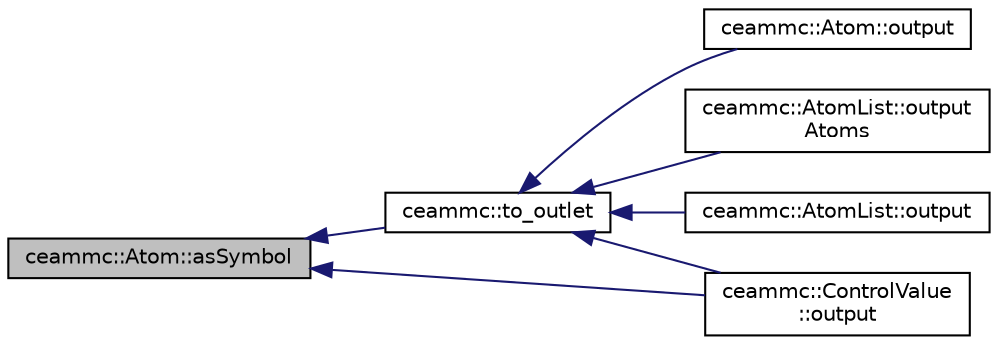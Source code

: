 digraph "ceammc::Atom::asSymbol"
{
  edge [fontname="Helvetica",fontsize="10",labelfontname="Helvetica",labelfontsize="10"];
  node [fontname="Helvetica",fontsize="10",shape=record];
  rankdir="LR";
  Node1 [label="ceammc::Atom::asSymbol",height=0.2,width=0.4,color="black", fillcolor="grey75", style="filled" fontcolor="black"];
  Node1 -> Node2 [dir="back",color="midnightblue",fontsize="10",style="solid",fontname="Helvetica"];
  Node2 [label="ceammc::to_outlet",height=0.2,width=0.4,color="black", fillcolor="white", style="filled",URL="$namespaceceammc.html#a6295c782bd42c995e7f09274529cbf14"];
  Node2 -> Node3 [dir="back",color="midnightblue",fontsize="10",style="solid",fontname="Helvetica"];
  Node3 [label="ceammc::Atom::output",height=0.2,width=0.4,color="black", fillcolor="white", style="filled",URL="$classceammc_1_1_atom.html#aad55d8d25f247d50a8cc4980c33ed595",tooltip="outputs atom to given outlet "];
  Node2 -> Node4 [dir="back",color="midnightblue",fontsize="10",style="solid",fontname="Helvetica"];
  Node4 [label="ceammc::AtomList::output\lAtoms",height=0.2,width=0.4,color="black", fillcolor="white", style="filled",URL="$classceammc_1_1_atom_list.html#ad9ab20dba34f17a62c10d842231b97a9",tooltip="output list atoms separatly, one by one "];
  Node2 -> Node5 [dir="back",color="midnightblue",fontsize="10",style="solid",fontname="Helvetica"];
  Node5 [label="ceammc::AtomList::output",height=0.2,width=0.4,color="black", fillcolor="white", style="filled",URL="$classceammc_1_1_atom_list.html#a0c9b1478f4d137abaea403b33cff6c2c"];
  Node2 -> Node6 [dir="back",color="midnightblue",fontsize="10",style="solid",fontname="Helvetica"];
  Node6 [label="ceammc::ControlValue\l::output",height=0.2,width=0.4,color="black", fillcolor="white", style="filled",URL="$classceammc_1_1_control_value.html#a4478bdc9f6cac8c5031042dff07a2e04"];
  Node1 -> Node6 [dir="back",color="midnightblue",fontsize="10",style="solid",fontname="Helvetica"];
}
